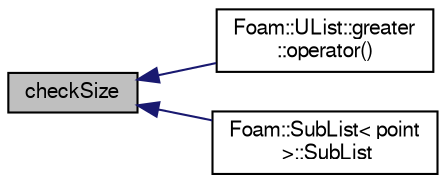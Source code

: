 digraph "checkSize"
{
  bgcolor="transparent";
  edge [fontname="FreeSans",fontsize="10",labelfontname="FreeSans",labelfontsize="10"];
  node [fontname="FreeSans",fontsize="10",shape=record];
  rankdir="LR";
  Node1978 [label="checkSize",height=0.2,width=0.4,color="black", fillcolor="grey75", style="filled", fontcolor="black"];
  Node1978 -> Node1979 [dir="back",color="midnightblue",fontsize="10",style="solid",fontname="FreeSans"];
  Node1979 [label="Foam::UList::greater\l::operator()",height=0.2,width=0.4,color="black",URL="$a25986.html#a49202d8cfd6e19f3d43c028252050ed7"];
  Node1978 -> Node1980 [dir="back",color="midnightblue",fontsize="10",style="solid",fontname="FreeSans"];
  Node1980 [label="Foam::SubList\< point\l \>::SubList",height=0.2,width=0.4,color="black",URL="$a25978.html#a96707c6b2429de78ed29d11c6a2f58df",tooltip="Construct from UList and sub-list size. "];
}
